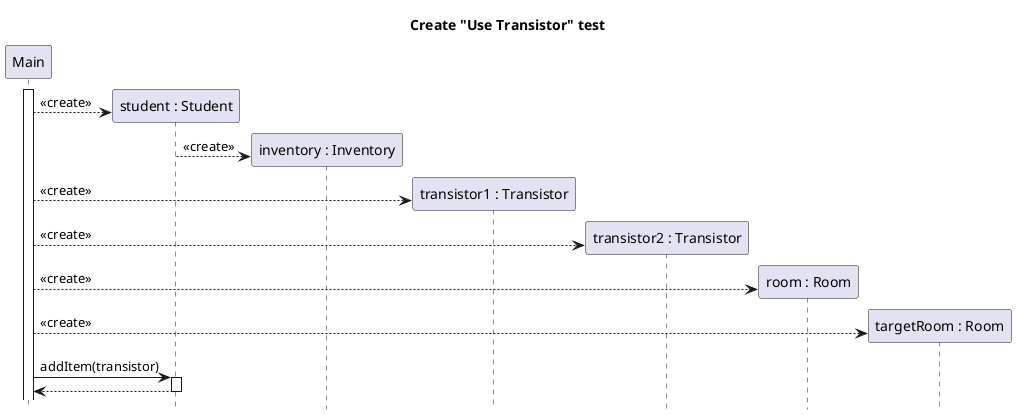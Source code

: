 @startuml student-use-transistor-create
title Create "Use Transistor" test
hide footbox

participant "Main" as main
participant "student : Student" as student
create "inventory : Inventory" as inventory
participant "transistor1 : Transistor" as tr
participant "transistor2 : Transistor" as tr2
participant "room : Room" as room
participant "targetRoom : Room" as targetRoom

main++
create student
main --> student : <<create>>
create inventory
student --> inventory : <<create>>
create tr
main --> tr : <<create>>
create tr2
main --> tr2 : <<create>>
create room
main --> room : <<create>>
create targetRoom
main --> targetRoom : <<create>>
main -> student ++ : addItem(transistor)
return


@enduml